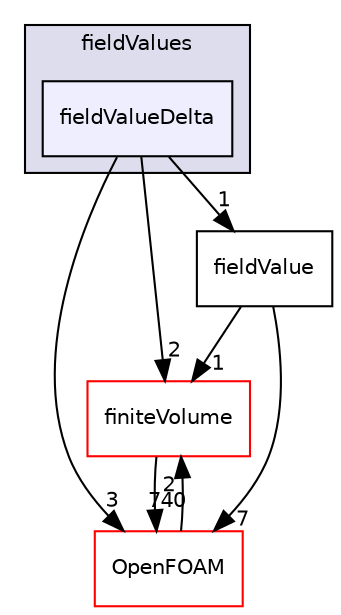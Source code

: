 digraph "src/functionObjects/field/fieldValues/fieldValueDelta" {
  bgcolor=transparent;
  compound=true
  node [ fontsize="10", fontname="Helvetica"];
  edge [ labelfontsize="10", labelfontname="Helvetica"];
  subgraph clusterdir_e7bdba62d866621d8e2ff8ee2457cfce {
    graph [ bgcolor="#ddddee", pencolor="black", label="fieldValues" fontname="Helvetica", fontsize="10", URL="dir_e7bdba62d866621d8e2ff8ee2457cfce.html"]
  dir_38cfc9d8261fe83065148391c1b911d5 [shape=box, label="fieldValueDelta", style="filled", fillcolor="#eeeeff", pencolor="black", URL="dir_38cfc9d8261fe83065148391c1b911d5.html"];
  }
  dir_9bd15774b555cf7259a6fa18f99fe99b [shape=box label="finiteVolume" color="red" URL="dir_9bd15774b555cf7259a6fa18f99fe99b.html"];
  dir_c5473ff19b20e6ec4dfe5c310b3778a8 [shape=box label="OpenFOAM" color="red" URL="dir_c5473ff19b20e6ec4dfe5c310b3778a8.html"];
  dir_0bb64bf1d9a0fe4fdd1408a8a51458da [shape=box label="fieldValue" URL="dir_0bb64bf1d9a0fe4fdd1408a8a51458da.html"];
  dir_9bd15774b555cf7259a6fa18f99fe99b->dir_c5473ff19b20e6ec4dfe5c310b3778a8 [headlabel="740", labeldistance=1.5 headhref="dir_000892_001950.html"];
  dir_38cfc9d8261fe83065148391c1b911d5->dir_9bd15774b555cf7259a6fa18f99fe99b [headlabel="2", labeldistance=1.5 headhref="dir_001281_000892.html"];
  dir_38cfc9d8261fe83065148391c1b911d5->dir_c5473ff19b20e6ec4dfe5c310b3778a8 [headlabel="3", labeldistance=1.5 headhref="dir_001281_001950.html"];
  dir_38cfc9d8261fe83065148391c1b911d5->dir_0bb64bf1d9a0fe4fdd1408a8a51458da [headlabel="1", labeldistance=1.5 headhref="dir_001281_001280.html"];
  dir_c5473ff19b20e6ec4dfe5c310b3778a8->dir_9bd15774b555cf7259a6fa18f99fe99b [headlabel="2", labeldistance=1.5 headhref="dir_001950_000892.html"];
  dir_0bb64bf1d9a0fe4fdd1408a8a51458da->dir_9bd15774b555cf7259a6fa18f99fe99b [headlabel="1", labeldistance=1.5 headhref="dir_001280_000892.html"];
  dir_0bb64bf1d9a0fe4fdd1408a8a51458da->dir_c5473ff19b20e6ec4dfe5c310b3778a8 [headlabel="7", labeldistance=1.5 headhref="dir_001280_001950.html"];
}

